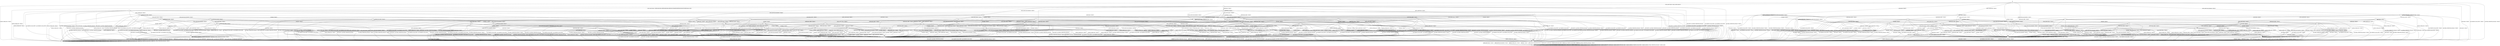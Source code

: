 digraph g {

	s0 [shape="circle" label="s0"];
	s1 [shape="circle" label="s1"];
	s2 [shape="circle" label="s2"];
	s3 [shape="circle" label="s3"];
	s4 [shape="circle" label="s4"];
	s5 [shape="circle" label="s5"];
	s6 [shape="circle" label="s6"];
	s7 [shape="circle" label="s7"];
	s8 [shape="circle" label="s8"];
	s9 [shape="circle" label="s9"];
	s10 [shape="circle" label="s10"];
	s11 [shape="circle" label="s11"];
	s12 [shape="circle" label="s12"];
	s13 [shape="circle" label="s13"];
	s14 [shape="circle" label="s14"];
	s15 [shape="circle" label="s15"];
	s16 [shape="circle" label="s16"];
	s17 [shape="circle" label="s17"];
	s18 [shape="circle" label="s18"];
	s19 [shape="circle" label="s19"];
	s20 [shape="circle" label="s20"];
	s21 [shape="circle" label="s21"];
	s22 [shape="circle" label="s22"];
	s23 [shape="circle" label="s23"];
	s24 [shape="circle" label="s24"];
	s25 [shape="circle" label="s25"];
	s26 [shape="circle" label="s26"];
	s27 [shape="circle" label="s27"];
	s28 [shape="circle" label="s28"];
	s29 [shape="circle" label="s29"];
	s30 [shape="circle" label="s30"];
	s31 [shape="circle" label="s31"];
	s32 [shape="circle" label="s32"];
	s33 [shape="circle" label="s33"];
	s34 [shape="circle" label="s34"];
	s35 [shape="circle" label="s35"];
	s36 [shape="circle" label="s36"];
	s37 [shape="circle" label="s37"];
	s38 [shape="circle" label="s38"];
	s39 [shape="circle" label="s39"];
	s40 [shape="circle" label="s40"];
	s41 [shape="circle" label="s41"];
	s42 [shape="circle" label="s42"];
	s43 [shape="circle" label="s43"];
	s44 [shape="circle" label="s44"];
	s45 [shape="circle" label="s45"];
	s46 [shape="circle" label="s46"];
	s47 [shape="circle" label="s47"];
	s48 [shape="circle" label="s48"];
	s49 [shape="circle" label="s49"];
	s50 [shape="circle" label="s50"];
	s51 [shape="circle" label="s51"];
	s52 [shape="circle" label="s52"];
	s53 [shape="circle" label="s53"];
	s54 [shape="circle" label="s54"];
	s55 [shape="circle" label="s55"];
	s56 [shape="circle" label="s56"];
	s57 [shape="circle" label="s57"];
	s58 [shape="circle" label="s58"];
	s59 [shape="circle" label="s59"];
	s60 [shape="circle" label="s60"];
	s61 [shape="circle" label="s61"];
	s62 [shape="circle" label="s62"];
	s63 [shape="circle" label="s63"];
	s64 [shape="circle" label="s64"];
	s65 [shape="circle" label="s65"];
	s0 -> s2 [label="ECDH_CLIENT_HELLO / HELLO_VERIFY_REQUEST"];
	s0 -> s13 [label="ECDH_CLIENT_KEY_EXCHANGE / TIMEOUT"];
	s0 -> s7 [label="CHANGE_CIPHER_SPEC / TIMEOUT"];
	s0 -> s5 [label="FINISHED / TIMEOUT"];
	s0 -> s1 [label="APPLICATION / TIMEOUT"];
	s0 -> s32 [label="CERTIFICATE / TIMEOUT"];
	s0 -> s17 [label="EMPTY_CERTIFICATE / TIMEOUT"];
	s0 -> s5 [label="CERTIFICATE_VERIFY / TIMEOUT"];
	s0 -> s1 [label="Alert(WARNING,CLOSE_NOTIFY) / TIMEOUT"];
	s0 -> s1 [label="Alert(FATAL,UNEXPECTED_MESSAGE) / TIMEOUT"];
	s1 -> s3 [label="ECDH_CLIENT_HELLO / TIMEOUT"];
	s1 -> s3 [label="ECDH_CLIENT_KEY_EXCHANGE / TIMEOUT"];
	s1 -> s3 [label="CHANGE_CIPHER_SPEC / TIMEOUT"];
	s1 -> s3 [label="FINISHED / TIMEOUT"];
	s1 -> s3 [label="APPLICATION / TIMEOUT"];
	s1 -> s3 [label="CERTIFICATE / TIMEOUT"];
	s1 -> s3 [label="EMPTY_CERTIFICATE / TIMEOUT"];
	s1 -> s3 [label="CERTIFICATE_VERIFY / TIMEOUT"];
	s1 -> s3 [label="Alert(WARNING,CLOSE_NOTIFY) / TIMEOUT"];
	s1 -> s3 [label="Alert(FATAL,UNEXPECTED_MESSAGE) / TIMEOUT"];
	s2 -> s4 [label="ECDH_CLIENT_HELLO / SERVER_HELLO|RSA_CERTIFICATE|ECDHE_SERVER_KEY_EXCHANGE|CERTIFICATE_REQUEST|SERVER_HELLO_DONE"];
	s2 -> s8 [label="ECDH_CLIENT_KEY_EXCHANGE / TIMEOUT"];
	s2 -> s7 [label="CHANGE_CIPHER_SPEC / TIMEOUT"];
	s2 -> s6 [label="FINISHED / TIMEOUT"];
	s2 -> s1 [label="APPLICATION / Alert(FATAL,UNEXPECTED_MESSAGE)"];
	s2 -> s28 [label="CERTIFICATE / TIMEOUT"];
	s2 -> s15 [label="EMPTY_CERTIFICATE / TIMEOUT"];
	s2 -> s6 [label="CERTIFICATE_VERIFY / TIMEOUT"];
	s2 -> s1 [label="Alert(WARNING,CLOSE_NOTIFY) / Alert(WARNING,CLOSE_NOTIFY)"];
	s2 -> s1 [label="Alert(FATAL,UNEXPECTED_MESSAGE) / TIMEOUT"];
	s3 -> s3 [label="ECDH_CLIENT_HELLO / SOCKET_CLOSED"];
	s3 -> s3 [label="ECDH_CLIENT_KEY_EXCHANGE / SOCKET_CLOSED"];
	s3 -> s3 [label="CHANGE_CIPHER_SPEC / SOCKET_CLOSED"];
	s3 -> s3 [label="FINISHED / SOCKET_CLOSED"];
	s3 -> s3 [label="APPLICATION / SOCKET_CLOSED"];
	s3 -> s3 [label="CERTIFICATE / SOCKET_CLOSED"];
	s3 -> s3 [label="EMPTY_CERTIFICATE / SOCKET_CLOSED"];
	s3 -> s3 [label="CERTIFICATE_VERIFY / SOCKET_CLOSED"];
	s3 -> s3 [label="Alert(WARNING,CLOSE_NOTIFY) / SOCKET_CLOSED"];
	s3 -> s3 [label="Alert(FATAL,UNEXPECTED_MESSAGE) / SOCKET_CLOSED"];
	s4 -> s1 [label="ECDH_CLIENT_HELLO / Alert(FATAL,UNEXPECTED_MESSAGE)"];
	s4 -> s8 [label="ECDH_CLIENT_KEY_EXCHANGE / TIMEOUT"];
	s4 -> s7 [label="CHANGE_CIPHER_SPEC / TIMEOUT"];
	s4 -> s6 [label="FINISHED / TIMEOUT"];
	s4 -> s1 [label="APPLICATION / Alert(FATAL,UNEXPECTED_MESSAGE)"];
	s4 -> s50 [label="CERTIFICATE / TIMEOUT"];
	s4 -> s9 [label="EMPTY_CERTIFICATE / TIMEOUT"];
	s4 -> s6 [label="CERTIFICATE_VERIFY / TIMEOUT"];
	s4 -> s1 [label="Alert(WARNING,CLOSE_NOTIFY) / Alert(WARNING,CLOSE_NOTIFY)"];
	s4 -> s1 [label="Alert(FATAL,UNEXPECTED_MESSAGE) / TIMEOUT"];
	s5 -> s5 [label="ECDH_CLIENT_HELLO / TIMEOUT"];
	s5 -> s5 [label="ECDH_CLIENT_KEY_EXCHANGE / TIMEOUT"];
	s5 -> s7 [label="CHANGE_CIPHER_SPEC / TIMEOUT"];
	s5 -> s5 [label="FINISHED / TIMEOUT"];
	s5 -> s1 [label="APPLICATION / TIMEOUT"];
	s5 -> s5 [label="CERTIFICATE / TIMEOUT"];
	s5 -> s5 [label="EMPTY_CERTIFICATE / TIMEOUT"];
	s5 -> s5 [label="CERTIFICATE_VERIFY / TIMEOUT"];
	s5 -> s1 [label="Alert(WARNING,CLOSE_NOTIFY) / TIMEOUT"];
	s5 -> s1 [label="Alert(FATAL,UNEXPECTED_MESSAGE) / TIMEOUT"];
	s6 -> s6 [label="ECDH_CLIENT_HELLO / TIMEOUT"];
	s6 -> s6 [label="ECDH_CLIENT_KEY_EXCHANGE / TIMEOUT"];
	s6 -> s7 [label="CHANGE_CIPHER_SPEC / TIMEOUT"];
	s6 -> s6 [label="FINISHED / TIMEOUT"];
	s6 -> s1 [label="APPLICATION / Alert(FATAL,UNEXPECTED_MESSAGE)"];
	s6 -> s6 [label="CERTIFICATE / TIMEOUT"];
	s6 -> s6 [label="EMPTY_CERTIFICATE / TIMEOUT"];
	s6 -> s6 [label="CERTIFICATE_VERIFY / TIMEOUT"];
	s6 -> s1 [label="Alert(WARNING,CLOSE_NOTIFY) / Alert(WARNING,CLOSE_NOTIFY)"];
	s6 -> s1 [label="Alert(FATAL,UNEXPECTED_MESSAGE) / TIMEOUT"];
	s7 -> s7 [label="ECDH_CLIENT_HELLO / TIMEOUT"];
	s7 -> s7 [label="ECDH_CLIENT_KEY_EXCHANGE / TIMEOUT"];
	s7 -> s7 [label="CHANGE_CIPHER_SPEC / TIMEOUT"];
	s7 -> s7 [label="FINISHED / TIMEOUT"];
	s7 -> s7 [label="APPLICATION / TIMEOUT"];
	s7 -> s7 [label="CERTIFICATE / TIMEOUT"];
	s7 -> s7 [label="EMPTY_CERTIFICATE / TIMEOUT"];
	s7 -> s7 [label="CERTIFICATE_VERIFY / TIMEOUT"];
	s7 -> s7 [label="Alert(WARNING,CLOSE_NOTIFY) / TIMEOUT"];
	s7 -> s7 [label="Alert(FATAL,UNEXPECTED_MESSAGE) / TIMEOUT"];
	s8 -> s22 [label="ECDH_CLIENT_HELLO / TIMEOUT"];
	s8 -> s6 [label="ECDH_CLIENT_KEY_EXCHANGE / TIMEOUT"];
	s8 -> s11 [label="CHANGE_CIPHER_SPEC / TIMEOUT"];
	s8 -> s12 [label="FINISHED / TIMEOUT"];
	s8 -> s1 [label="APPLICATION / Alert(FATAL,UNEXPECTED_MESSAGE)"];
	s8 -> s18 [label="CERTIFICATE / TIMEOUT"];
	s8 -> s18 [label="EMPTY_CERTIFICATE / TIMEOUT"];
	s8 -> s65 [label="CERTIFICATE_VERIFY / TIMEOUT"];
	s8 -> s1 [label="Alert(WARNING,CLOSE_NOTIFY) / Alert(WARNING,CLOSE_NOTIFY)"];
	s8 -> s1 [label="Alert(FATAL,UNEXPECTED_MESSAGE) / TIMEOUT"];
	s9 -> s37 [label="ECDH_CLIENT_HELLO / TIMEOUT"];
	s9 -> s59 [label="ECDH_CLIENT_KEY_EXCHANGE / TIMEOUT"];
	s9 -> s10 [label="CHANGE_CIPHER_SPEC / TIMEOUT"];
	s9 -> s58 [label="FINISHED / TIMEOUT"];
	s9 -> s1 [label="APPLICATION / Alert(FATAL,UNEXPECTED_MESSAGE)"];
	s9 -> s6 [label="CERTIFICATE / TIMEOUT"];
	s9 -> s6 [label="EMPTY_CERTIFICATE / TIMEOUT"];
	s9 -> s9 [label="CERTIFICATE_VERIFY / TIMEOUT"];
	s9 -> s1 [label="Alert(WARNING,CLOSE_NOTIFY) / Alert(WARNING,CLOSE_NOTIFY)"];
	s9 -> s1 [label="Alert(FATAL,UNEXPECTED_MESSAGE) / TIMEOUT"];
	s10 -> s1 [label="ECDH_CLIENT_HELLO / Alert(FATAL,BAD_CERTIFICATE)"];
	s10 -> s1 [label="ECDH_CLIENT_KEY_EXCHANGE / Alert(FATAL,BAD_CERTIFICATE)"];
	s10 -> s7 [label="CHANGE_CIPHER_SPEC / TIMEOUT"];
	s10 -> s1 [label="FINISHED / Alert(FATAL,BAD_CERTIFICATE)"];
	s10 -> s10 [label="APPLICATION / TIMEOUT"];
	s10 -> s1 [label="CERTIFICATE / Alert(FATAL,BAD_CERTIFICATE)"];
	s10 -> s1 [label="EMPTY_CERTIFICATE / Alert(FATAL,BAD_CERTIFICATE)"];
	s10 -> s1 [label="CERTIFICATE_VERIFY / Alert(FATAL,BAD_CERTIFICATE)"];
	s10 -> s10 [label="Alert(WARNING,CLOSE_NOTIFY) / TIMEOUT"];
	s10 -> s10 [label="Alert(FATAL,UNEXPECTED_MESSAGE) / TIMEOUT"];
	s11 -> s1 [label="ECDH_CLIENT_HELLO / Alert(FATAL,UNEXPECTED_MESSAGE)"];
	s11 -> s1 [label="ECDH_CLIENT_KEY_EXCHANGE / Alert(FATAL,UNEXPECTED_MESSAGE)"];
	s11 -> s7 [label="CHANGE_CIPHER_SPEC / TIMEOUT"];
	s11 -> s1 [label="FINISHED / Alert(FATAL,UNEXPECTED_MESSAGE)"];
	s11 -> s11 [label="APPLICATION / TIMEOUT"];
	s11 -> s1 [label="CERTIFICATE / Alert(FATAL,UNEXPECTED_MESSAGE)"];
	s11 -> s1 [label="EMPTY_CERTIFICATE / Alert(FATAL,UNEXPECTED_MESSAGE)"];
	s11 -> s1 [label="CERTIFICATE_VERIFY / Alert(FATAL,UNEXPECTED_MESSAGE)"];
	s11 -> s11 [label="Alert(WARNING,CLOSE_NOTIFY) / TIMEOUT"];
	s11 -> s11 [label="Alert(FATAL,UNEXPECTED_MESSAGE) / TIMEOUT"];
	s12 -> s26 [label="ECDH_CLIENT_HELLO / TIMEOUT"];
	s12 -> s6 [label="ECDH_CLIENT_KEY_EXCHANGE / TIMEOUT"];
	s12 -> s11 [label="CHANGE_CIPHER_SPEC / TIMEOUT"];
	s12 -> s6 [label="FINISHED / TIMEOUT"];
	s12 -> s1 [label="APPLICATION / Alert(FATAL,UNEXPECTED_MESSAGE)"];
	s12 -> s20 [label="CERTIFICATE / TIMEOUT"];
	s12 -> s20 [label="EMPTY_CERTIFICATE / TIMEOUT"];
	s12 -> s51 [label="CERTIFICATE_VERIFY / TIMEOUT"];
	s12 -> s1 [label="Alert(WARNING,CLOSE_NOTIFY) / Alert(WARNING,CLOSE_NOTIFY)"];
	s12 -> s1 [label="Alert(FATAL,UNEXPECTED_MESSAGE) / TIMEOUT"];
	s13 -> s13 [label="ECDH_CLIENT_HELLO / TIMEOUT"];
	s13 -> s5 [label="ECDH_CLIENT_KEY_EXCHANGE / TIMEOUT"];
	s13 -> s14 [label="CHANGE_CIPHER_SPEC / TIMEOUT"];
	s13 -> s13 [label="FINISHED / TIMEOUT"];
	s13 -> s1 [label="APPLICATION / TIMEOUT"];
	s13 -> s19 [label="CERTIFICATE / TIMEOUT"];
	s13 -> s19 [label="EMPTY_CERTIFICATE / TIMEOUT"];
	s13 -> s21 [label="CERTIFICATE_VERIFY / TIMEOUT"];
	s13 -> s1 [label="Alert(WARNING,CLOSE_NOTIFY) / TIMEOUT"];
	s13 -> s1 [label="Alert(FATAL,UNEXPECTED_MESSAGE) / TIMEOUT"];
	s14 -> s1 [label="ECDH_CLIENT_HELLO / TIMEOUT"];
	s14 -> s1 [label="ECDH_CLIENT_KEY_EXCHANGE / TIMEOUT"];
	s14 -> s7 [label="CHANGE_CIPHER_SPEC / TIMEOUT"];
	s14 -> s1 [label="FINISHED / TIMEOUT"];
	s14 -> s14 [label="APPLICATION / TIMEOUT"];
	s14 -> s1 [label="CERTIFICATE / TIMEOUT"];
	s14 -> s1 [label="EMPTY_CERTIFICATE / TIMEOUT"];
	s14 -> s1 [label="CERTIFICATE_VERIFY / TIMEOUT"];
	s14 -> s14 [label="Alert(WARNING,CLOSE_NOTIFY) / TIMEOUT"];
	s14 -> s14 [label="Alert(FATAL,UNEXPECTED_MESSAGE) / TIMEOUT"];
	s15 -> s31 [label="ECDH_CLIENT_HELLO / TIMEOUT"];
	s15 -> s18 [label="ECDH_CLIENT_KEY_EXCHANGE / TIMEOUT"];
	s15 -> s11 [label="CHANGE_CIPHER_SPEC / TIMEOUT"];
	s15 -> s16 [label="FINISHED / TIMEOUT"];
	s15 -> s1 [label="APPLICATION / Alert(FATAL,UNEXPECTED_MESSAGE)"];
	s15 -> s6 [label="CERTIFICATE / TIMEOUT"];
	s15 -> s6 [label="EMPTY_CERTIFICATE / TIMEOUT"];
	s15 -> s30 [label="CERTIFICATE_VERIFY / TIMEOUT"];
	s15 -> s1 [label="Alert(WARNING,CLOSE_NOTIFY) / Alert(WARNING,CLOSE_NOTIFY)"];
	s15 -> s1 [label="Alert(FATAL,UNEXPECTED_MESSAGE) / TIMEOUT"];
	s16 -> s56 [label="ECDH_CLIENT_HELLO / TIMEOUT"];
	s16 -> s20 [label="ECDH_CLIENT_KEY_EXCHANGE / TIMEOUT"];
	s16 -> s11 [label="CHANGE_CIPHER_SPEC / TIMEOUT"];
	s16 -> s6 [label="FINISHED / TIMEOUT"];
	s16 -> s1 [label="APPLICATION / Alert(FATAL,UNEXPECTED_MESSAGE)"];
	s16 -> s6 [label="CERTIFICATE / TIMEOUT"];
	s16 -> s6 [label="EMPTY_CERTIFICATE / TIMEOUT"];
	s16 -> s24 [label="CERTIFICATE_VERIFY / TIMEOUT"];
	s16 -> s1 [label="Alert(WARNING,CLOSE_NOTIFY) / Alert(WARNING,CLOSE_NOTIFY)"];
	s16 -> s1 [label="Alert(FATAL,UNEXPECTED_MESSAGE) / TIMEOUT"];
	s17 -> s38 [label="ECDH_CLIENT_HELLO / TIMEOUT"];
	s17 -> s19 [label="ECDH_CLIENT_KEY_EXCHANGE / TIMEOUT"];
	s17 -> s14 [label="CHANGE_CIPHER_SPEC / TIMEOUT"];
	s17 -> s17 [label="FINISHED / TIMEOUT"];
	s17 -> s1 [label="APPLICATION / TIMEOUT"];
	s17 -> s5 [label="CERTIFICATE / TIMEOUT"];
	s17 -> s5 [label="EMPTY_CERTIFICATE / TIMEOUT"];
	s17 -> s34 [label="CERTIFICATE_VERIFY / TIMEOUT"];
	s17 -> s1 [label="Alert(WARNING,CLOSE_NOTIFY) / TIMEOUT"];
	s17 -> s1 [label="Alert(FATAL,UNEXPECTED_MESSAGE) / TIMEOUT"];
	s18 -> s23 [label="ECDH_CLIENT_HELLO / TIMEOUT"];
	s18 -> s6 [label="ECDH_CLIENT_KEY_EXCHANGE / TIMEOUT"];
	s18 -> s11 [label="CHANGE_CIPHER_SPEC / TIMEOUT"];
	s18 -> s20 [label="FINISHED / TIMEOUT"];
	s18 -> s1 [label="APPLICATION / Alert(FATAL,UNEXPECTED_MESSAGE)"];
	s18 -> s6 [label="CERTIFICATE / TIMEOUT"];
	s18 -> s6 [label="EMPTY_CERTIFICATE / TIMEOUT"];
	s18 -> s27 [label="CERTIFICATE_VERIFY / TIMEOUT"];
	s18 -> s1 [label="Alert(WARNING,CLOSE_NOTIFY) / Alert(WARNING,CLOSE_NOTIFY)"];
	s18 -> s1 [label="Alert(FATAL,UNEXPECTED_MESSAGE) / TIMEOUT"];
	s19 -> s43 [label="ECDH_CLIENT_HELLO / TIMEOUT"];
	s19 -> s5 [label="ECDH_CLIENT_KEY_EXCHANGE / TIMEOUT"];
	s19 -> s14 [label="CHANGE_CIPHER_SPEC / TIMEOUT"];
	s19 -> s29 [label="FINISHED / TIMEOUT"];
	s19 -> s1 [label="APPLICATION / TIMEOUT"];
	s19 -> s5 [label="CERTIFICATE / TIMEOUT"];
	s19 -> s5 [label="EMPTY_CERTIFICATE / TIMEOUT"];
	s19 -> s33 [label="CERTIFICATE_VERIFY / TIMEOUT"];
	s19 -> s1 [label="Alert(WARNING,CLOSE_NOTIFY) / TIMEOUT"];
	s19 -> s1 [label="Alert(FATAL,UNEXPECTED_MESSAGE) / TIMEOUT"];
	s20 -> s25 [label="ECDH_CLIENT_HELLO / TIMEOUT"];
	s20 -> s6 [label="ECDH_CLIENT_KEY_EXCHANGE / TIMEOUT"];
	s20 -> s11 [label="CHANGE_CIPHER_SPEC / TIMEOUT"];
	s20 -> s6 [label="FINISHED / TIMEOUT"];
	s20 -> s1 [label="APPLICATION / Alert(FATAL,UNEXPECTED_MESSAGE)"];
	s20 -> s6 [label="CERTIFICATE / TIMEOUT"];
	s20 -> s6 [label="EMPTY_CERTIFICATE / TIMEOUT"];
	s20 -> s45 [label="CERTIFICATE_VERIFY / TIMEOUT"];
	s20 -> s1 [label="Alert(WARNING,CLOSE_NOTIFY) / Alert(WARNING,CLOSE_NOTIFY)"];
	s20 -> s1 [label="Alert(FATAL,UNEXPECTED_MESSAGE) / TIMEOUT"];
	s21 -> s64 [label="ECDH_CLIENT_HELLO / TIMEOUT"];
	s21 -> s5 [label="ECDH_CLIENT_KEY_EXCHANGE / TIMEOUT"];
	s21 -> s14 [label="CHANGE_CIPHER_SPEC / TIMEOUT"];
	s21 -> s21 [label="FINISHED / TIMEOUT"];
	s21 -> s1 [label="APPLICATION / TIMEOUT"];
	s21 -> s33 [label="CERTIFICATE / TIMEOUT"];
	s21 -> s33 [label="EMPTY_CERTIFICATE / TIMEOUT"];
	s21 -> s5 [label="CERTIFICATE_VERIFY / TIMEOUT"];
	s21 -> s1 [label="Alert(WARNING,CLOSE_NOTIFY) / TIMEOUT"];
	s21 -> s1 [label="Alert(FATAL,UNEXPECTED_MESSAGE) / TIMEOUT"];
	s22 -> s6 [label="ECDH_CLIENT_HELLO / TIMEOUT"];
	s22 -> s6 [label="ECDH_CLIENT_KEY_EXCHANGE / TIMEOUT"];
	s22 -> s11 [label="CHANGE_CIPHER_SPEC / TIMEOUT"];
	s22 -> s26 [label="FINISHED / TIMEOUT"];
	s22 -> s1 [label="APPLICATION / Alert(FATAL,UNEXPECTED_MESSAGE)"];
	s22 -> s23 [label="CERTIFICATE / TIMEOUT"];
	s22 -> s23 [label="EMPTY_CERTIFICATE / TIMEOUT"];
	s22 -> s47 [label="CERTIFICATE_VERIFY / TIMEOUT"];
	s22 -> s1 [label="Alert(WARNING,CLOSE_NOTIFY) / Alert(WARNING,CLOSE_NOTIFY)"];
	s22 -> s1 [label="Alert(FATAL,UNEXPECTED_MESSAGE) / TIMEOUT"];
	s23 -> s6 [label="ECDH_CLIENT_HELLO / TIMEOUT"];
	s23 -> s6 [label="ECDH_CLIENT_KEY_EXCHANGE / TIMEOUT"];
	s23 -> s11 [label="CHANGE_CIPHER_SPEC / TIMEOUT"];
	s23 -> s25 [label="FINISHED / TIMEOUT"];
	s23 -> s1 [label="APPLICATION / Alert(FATAL,UNEXPECTED_MESSAGE)"];
	s23 -> s6 [label="CERTIFICATE / TIMEOUT"];
	s23 -> s6 [label="EMPTY_CERTIFICATE / TIMEOUT"];
	s23 -> s48 [label="CERTIFICATE_VERIFY / TIMEOUT"];
	s23 -> s1 [label="Alert(WARNING,CLOSE_NOTIFY) / Alert(WARNING,CLOSE_NOTIFY)"];
	s23 -> s1 [label="Alert(FATAL,UNEXPECTED_MESSAGE) / TIMEOUT"];
	s24 -> s54 [label="ECDH_CLIENT_HELLO / TIMEOUT"];
	s24 -> s45 [label="ECDH_CLIENT_KEY_EXCHANGE / TIMEOUT"];
	s24 -> s11 [label="CHANGE_CIPHER_SPEC / TIMEOUT"];
	s24 -> s6 [label="FINISHED / TIMEOUT"];
	s24 -> s1 [label="APPLICATION / Alert(FATAL,UNEXPECTED_MESSAGE)"];
	s24 -> s6 [label="CERTIFICATE / TIMEOUT"];
	s24 -> s6 [label="EMPTY_CERTIFICATE / TIMEOUT"];
	s24 -> s6 [label="CERTIFICATE_VERIFY / TIMEOUT"];
	s24 -> s1 [label="Alert(WARNING,CLOSE_NOTIFY) / Alert(WARNING,CLOSE_NOTIFY)"];
	s24 -> s1 [label="Alert(FATAL,UNEXPECTED_MESSAGE) / TIMEOUT"];
	s25 -> s6 [label="ECDH_CLIENT_HELLO / TIMEOUT"];
	s25 -> s6 [label="ECDH_CLIENT_KEY_EXCHANGE / TIMEOUT"];
	s25 -> s11 [label="CHANGE_CIPHER_SPEC / TIMEOUT"];
	s25 -> s6 [label="FINISHED / TIMEOUT"];
	s25 -> s1 [label="APPLICATION / Alert(FATAL,UNEXPECTED_MESSAGE)"];
	s25 -> s6 [label="CERTIFICATE / TIMEOUT"];
	s25 -> s6 [label="EMPTY_CERTIFICATE / TIMEOUT"];
	s25 -> s46 [label="CERTIFICATE_VERIFY / TIMEOUT"];
	s25 -> s1 [label="Alert(WARNING,CLOSE_NOTIFY) / Alert(WARNING,CLOSE_NOTIFY)"];
	s25 -> s1 [label="Alert(FATAL,UNEXPECTED_MESSAGE) / TIMEOUT"];
	s26 -> s6 [label="ECDH_CLIENT_HELLO / TIMEOUT"];
	s26 -> s6 [label="ECDH_CLIENT_KEY_EXCHANGE / TIMEOUT"];
	s26 -> s11 [label="CHANGE_CIPHER_SPEC / TIMEOUT"];
	s26 -> s6 [label="FINISHED / TIMEOUT"];
	s26 -> s1 [label="APPLICATION / Alert(FATAL,UNEXPECTED_MESSAGE)"];
	s26 -> s25 [label="CERTIFICATE / TIMEOUT"];
	s26 -> s25 [label="EMPTY_CERTIFICATE / TIMEOUT"];
	s26 -> s49 [label="CERTIFICATE_VERIFY / TIMEOUT"];
	s26 -> s1 [label="Alert(WARNING,CLOSE_NOTIFY) / Alert(WARNING,CLOSE_NOTIFY)"];
	s26 -> s1 [label="Alert(FATAL,UNEXPECTED_MESSAGE) / TIMEOUT"];
	s27 -> s48 [label="ECDH_CLIENT_HELLO / TIMEOUT"];
	s27 -> s6 [label="ECDH_CLIENT_KEY_EXCHANGE / TIMEOUT"];
	s27 -> s11 [label="CHANGE_CIPHER_SPEC / TIMEOUT"];
	s27 -> s45 [label="FINISHED / TIMEOUT"];
	s27 -> s1 [label="APPLICATION / Alert(FATAL,UNEXPECTED_MESSAGE)"];
	s27 -> s6 [label="CERTIFICATE / TIMEOUT"];
	s27 -> s6 [label="EMPTY_CERTIFICATE / TIMEOUT"];
	s27 -> s6 [label="CERTIFICATE_VERIFY / TIMEOUT"];
	s27 -> s1 [label="Alert(WARNING,CLOSE_NOTIFY) / Alert(WARNING,CLOSE_NOTIFY)"];
	s27 -> s1 [label="Alert(FATAL,UNEXPECTED_MESSAGE) / TIMEOUT"];
	s28 -> s57 [label="ECDH_CLIENT_HELLO / TIMEOUT"];
	s28 -> s50 [label="ECDH_CLIENT_KEY_EXCHANGE / TIMEOUT"];
	s28 -> s7 [label="CHANGE_CIPHER_SPEC / TIMEOUT"];
	s28 -> s28 [label="FINISHED / TIMEOUT"];
	s28 -> s1 [label="APPLICATION / Alert(FATAL,UNEXPECTED_MESSAGE)"];
	s28 -> s6 [label="CERTIFICATE / TIMEOUT"];
	s28 -> s6 [label="EMPTY_CERTIFICATE / TIMEOUT"];
	s28 -> s30 [label="CERTIFICATE_VERIFY / TIMEOUT"];
	s28 -> s1 [label="Alert(WARNING,CLOSE_NOTIFY) / Alert(WARNING,CLOSE_NOTIFY)"];
	s28 -> s1 [label="Alert(FATAL,UNEXPECTED_MESSAGE) / TIMEOUT"];
	s29 -> s44 [label="ECDH_CLIENT_HELLO / TIMEOUT"];
	s29 -> s5 [label="ECDH_CLIENT_KEY_EXCHANGE / TIMEOUT"];
	s29 -> s14 [label="CHANGE_CIPHER_SPEC / TIMEOUT"];
	s29 -> s5 [label="FINISHED / TIMEOUT"];
	s29 -> s1 [label="APPLICATION / TIMEOUT"];
	s29 -> s5 [label="CERTIFICATE / TIMEOUT"];
	s29 -> s5 [label="EMPTY_CERTIFICATE / TIMEOUT"];
	s29 -> s36 [label="CERTIFICATE_VERIFY / TIMEOUT"];
	s29 -> s1 [label="Alert(WARNING,CLOSE_NOTIFY) / TIMEOUT"];
	s29 -> s1 [label="Alert(FATAL,UNEXPECTED_MESSAGE) / TIMEOUT"];
	s30 -> s35 [label="ECDH_CLIENT_HELLO / TIMEOUT"];
	s30 -> s27 [label="ECDH_CLIENT_KEY_EXCHANGE / TIMEOUT"];
	s30 -> s11 [label="CHANGE_CIPHER_SPEC / TIMEOUT"];
	s30 -> s24 [label="FINISHED / TIMEOUT"];
	s30 -> s1 [label="APPLICATION / Alert(FATAL,UNEXPECTED_MESSAGE)"];
	s30 -> s6 [label="CERTIFICATE / TIMEOUT"];
	s30 -> s6 [label="EMPTY_CERTIFICATE / TIMEOUT"];
	s30 -> s6 [label="CERTIFICATE_VERIFY / TIMEOUT"];
	s30 -> s1 [label="Alert(WARNING,CLOSE_NOTIFY) / Alert(WARNING,CLOSE_NOTIFY)"];
	s30 -> s1 [label="Alert(FATAL,UNEXPECTED_MESSAGE) / TIMEOUT"];
	s31 -> s6 [label="ECDH_CLIENT_HELLO / TIMEOUT"];
	s31 -> s23 [label="ECDH_CLIENT_KEY_EXCHANGE / TIMEOUT"];
	s31 -> s11 [label="CHANGE_CIPHER_SPEC / TIMEOUT"];
	s31 -> s56 [label="FINISHED / TIMEOUT"];
	s31 -> s1 [label="APPLICATION / Alert(FATAL,UNEXPECTED_MESSAGE)"];
	s31 -> s6 [label="CERTIFICATE / TIMEOUT"];
	s31 -> s6 [label="EMPTY_CERTIFICATE / TIMEOUT"];
	s31 -> s35 [label="CERTIFICATE_VERIFY / TIMEOUT"];
	s31 -> s1 [label="Alert(WARNING,CLOSE_NOTIFY) / Alert(WARNING,CLOSE_NOTIFY)"];
	s31 -> s1 [label="Alert(FATAL,UNEXPECTED_MESSAGE) / TIMEOUT"];
	s32 -> s32 [label="ECDH_CLIENT_HELLO / TIMEOUT"];
	s32 -> s32 [label="ECDH_CLIENT_KEY_EXCHANGE / TIMEOUT"];
	s32 -> s7 [label="CHANGE_CIPHER_SPEC / TIMEOUT"];
	s32 -> s62 [label="FINISHED / TIMEOUT"];
	s32 -> s1 [label="APPLICATION / TIMEOUT"];
	s32 -> s5 [label="CERTIFICATE / TIMEOUT"];
	s32 -> s5 [label="EMPTY_CERTIFICATE / TIMEOUT"];
	s32 -> s34 [label="CERTIFICATE_VERIFY / TIMEOUT"];
	s32 -> s1 [label="Alert(WARNING,CLOSE_NOTIFY) / TIMEOUT"];
	s32 -> s1 [label="Alert(FATAL,UNEXPECTED_MESSAGE) / TIMEOUT"];
	s33 -> s40 [label="ECDH_CLIENT_HELLO / TIMEOUT"];
	s33 -> s5 [label="ECDH_CLIENT_KEY_EXCHANGE / TIMEOUT"];
	s33 -> s14 [label="CHANGE_CIPHER_SPEC / TIMEOUT"];
	s33 -> s36 [label="FINISHED / TIMEOUT"];
	s33 -> s1 [label="APPLICATION / TIMEOUT"];
	s33 -> s5 [label="CERTIFICATE / TIMEOUT"];
	s33 -> s5 [label="EMPTY_CERTIFICATE / TIMEOUT"];
	s33 -> s5 [label="CERTIFICATE_VERIFY / TIMEOUT"];
	s33 -> s1 [label="Alert(WARNING,CLOSE_NOTIFY) / TIMEOUT"];
	s33 -> s1 [label="Alert(FATAL,UNEXPECTED_MESSAGE) / TIMEOUT"];
	s34 -> s41 [label="ECDH_CLIENT_HELLO / TIMEOUT"];
	s34 -> s33 [label="ECDH_CLIENT_KEY_EXCHANGE / TIMEOUT"];
	s34 -> s14 [label="CHANGE_CIPHER_SPEC / TIMEOUT"];
	s34 -> s52 [label="FINISHED / TIMEOUT"];
	s34 -> s1 [label="APPLICATION / TIMEOUT"];
	s34 -> s5 [label="CERTIFICATE / TIMEOUT"];
	s34 -> s5 [label="EMPTY_CERTIFICATE / TIMEOUT"];
	s34 -> s5 [label="CERTIFICATE_VERIFY / TIMEOUT"];
	s34 -> s1 [label="Alert(WARNING,CLOSE_NOTIFY) / TIMEOUT"];
	s34 -> s1 [label="Alert(FATAL,UNEXPECTED_MESSAGE) / TIMEOUT"];
	s35 -> s6 [label="ECDH_CLIENT_HELLO / TIMEOUT"];
	s35 -> s48 [label="ECDH_CLIENT_KEY_EXCHANGE / TIMEOUT"];
	s35 -> s11 [label="CHANGE_CIPHER_SPEC / TIMEOUT"];
	s35 -> s54 [label="FINISHED / TIMEOUT"];
	s35 -> s1 [label="APPLICATION / Alert(FATAL,UNEXPECTED_MESSAGE)"];
	s35 -> s6 [label="CERTIFICATE / TIMEOUT"];
	s35 -> s6 [label="EMPTY_CERTIFICATE / TIMEOUT"];
	s35 -> s6 [label="CERTIFICATE_VERIFY / TIMEOUT"];
	s35 -> s1 [label="Alert(WARNING,CLOSE_NOTIFY) / Alert(WARNING,CLOSE_NOTIFY)"];
	s35 -> s1 [label="Alert(FATAL,UNEXPECTED_MESSAGE) / TIMEOUT"];
	s36 -> s55 [label="ECDH_CLIENT_HELLO / TIMEOUT"];
	s36 -> s5 [label="ECDH_CLIENT_KEY_EXCHANGE / TIMEOUT"];
	s36 -> s14 [label="CHANGE_CIPHER_SPEC / TIMEOUT"];
	s36 -> s5 [label="FINISHED / TIMEOUT"];
	s36 -> s1 [label="APPLICATION / TIMEOUT"];
	s36 -> s5 [label="CERTIFICATE / TIMEOUT"];
	s36 -> s5 [label="EMPTY_CERTIFICATE / TIMEOUT"];
	s36 -> s5 [label="CERTIFICATE_VERIFY / TIMEOUT"];
	s36 -> s1 [label="Alert(WARNING,CLOSE_NOTIFY) / TIMEOUT"];
	s36 -> s1 [label="Alert(FATAL,UNEXPECTED_MESSAGE) / TIMEOUT"];
	s37 -> s6 [label="ECDH_CLIENT_HELLO / TIMEOUT"];
	s37 -> s63 [label="ECDH_CLIENT_KEY_EXCHANGE / TIMEOUT"];
	s37 -> s10 [label="CHANGE_CIPHER_SPEC / TIMEOUT"];
	s37 -> s39 [label="FINISHED / TIMEOUT"];
	s37 -> s1 [label="APPLICATION / Alert(FATAL,UNEXPECTED_MESSAGE)"];
	s37 -> s6 [label="CERTIFICATE / TIMEOUT"];
	s37 -> s6 [label="EMPTY_CERTIFICATE / TIMEOUT"];
	s37 -> s37 [label="CERTIFICATE_VERIFY / TIMEOUT"];
	s37 -> s1 [label="Alert(WARNING,CLOSE_NOTIFY) / Alert(WARNING,CLOSE_NOTIFY)"];
	s37 -> s1 [label="Alert(FATAL,UNEXPECTED_MESSAGE) / TIMEOUT"];
	s38 -> s5 [label="ECDH_CLIENT_HELLO / TIMEOUT"];
	s38 -> s43 [label="ECDH_CLIENT_KEY_EXCHANGE / TIMEOUT"];
	s38 -> s14 [label="CHANGE_CIPHER_SPEC / TIMEOUT"];
	s38 -> s38 [label="FINISHED / TIMEOUT"];
	s38 -> s1 [label="APPLICATION / TIMEOUT"];
	s38 -> s5 [label="CERTIFICATE / TIMEOUT"];
	s38 -> s5 [label="EMPTY_CERTIFICATE / TIMEOUT"];
	s38 -> s41 [label="CERTIFICATE_VERIFY / TIMEOUT"];
	s38 -> s1 [label="Alert(WARNING,CLOSE_NOTIFY) / TIMEOUT"];
	s38 -> s1 [label="Alert(FATAL,UNEXPECTED_MESSAGE) / TIMEOUT"];
	s39 -> s6 [label="ECDH_CLIENT_HELLO / TIMEOUT"];
	s39 -> s61 [label="ECDH_CLIENT_KEY_EXCHANGE / TIMEOUT"];
	s39 -> s10 [label="CHANGE_CIPHER_SPEC / TIMEOUT"];
	s39 -> s6 [label="FINISHED / TIMEOUT"];
	s39 -> s1 [label="APPLICATION / Alert(FATAL,UNEXPECTED_MESSAGE)"];
	s39 -> s6 [label="CERTIFICATE / TIMEOUT"];
	s39 -> s6 [label="EMPTY_CERTIFICATE / TIMEOUT"];
	s39 -> s42 [label="CERTIFICATE_VERIFY / TIMEOUT"];
	s39 -> s1 [label="Alert(WARNING,CLOSE_NOTIFY) / Alert(WARNING,CLOSE_NOTIFY)"];
	s39 -> s1 [label="Alert(FATAL,UNEXPECTED_MESSAGE) / TIMEOUT"];
	s40 -> s5 [label="ECDH_CLIENT_HELLO / TIMEOUT"];
	s40 -> s5 [label="ECDH_CLIENT_KEY_EXCHANGE / TIMEOUT"];
	s40 -> s14 [label="CHANGE_CIPHER_SPEC / TIMEOUT"];
	s40 -> s55 [label="FINISHED / TIMEOUT"];
	s40 -> s1 [label="APPLICATION / TIMEOUT"];
	s40 -> s5 [label="CERTIFICATE / TIMEOUT"];
	s40 -> s5 [label="EMPTY_CERTIFICATE / TIMEOUT"];
	s40 -> s5 [label="CERTIFICATE_VERIFY / TIMEOUT"];
	s40 -> s1 [label="Alert(WARNING,CLOSE_NOTIFY) / TIMEOUT"];
	s40 -> s1 [label="Alert(FATAL,UNEXPECTED_MESSAGE) / TIMEOUT"];
	s41 -> s5 [label="ECDH_CLIENT_HELLO / TIMEOUT"];
	s41 -> s40 [label="ECDH_CLIENT_KEY_EXCHANGE / TIMEOUT"];
	s41 -> s14 [label="CHANGE_CIPHER_SPEC / TIMEOUT"];
	s41 -> s53 [label="FINISHED / TIMEOUT"];
	s41 -> s1 [label="APPLICATION / TIMEOUT"];
	s41 -> s5 [label="CERTIFICATE / TIMEOUT"];
	s41 -> s5 [label="EMPTY_CERTIFICATE / TIMEOUT"];
	s41 -> s5 [label="CERTIFICATE_VERIFY / TIMEOUT"];
	s41 -> s1 [label="Alert(WARNING,CLOSE_NOTIFY) / TIMEOUT"];
	s41 -> s1 [label="Alert(FATAL,UNEXPECTED_MESSAGE) / TIMEOUT"];
	s42 -> s6 [label="ECDH_CLIENT_HELLO / TIMEOUT"];
	s42 -> s42 [label="ECDH_CLIENT_KEY_EXCHANGE / TIMEOUT"];
	s42 -> s10 [label="CHANGE_CIPHER_SPEC / TIMEOUT"];
	s42 -> s6 [label="FINISHED / TIMEOUT"];
	s42 -> s1 [label="APPLICATION / Alert(FATAL,UNEXPECTED_MESSAGE)"];
	s42 -> s6 [label="CERTIFICATE / TIMEOUT"];
	s42 -> s6 [label="EMPTY_CERTIFICATE / TIMEOUT"];
	s42 -> s6 [label="CERTIFICATE_VERIFY / TIMEOUT"];
	s42 -> s1 [label="Alert(WARNING,CLOSE_NOTIFY) / Alert(WARNING,CLOSE_NOTIFY)"];
	s42 -> s1 [label="Alert(FATAL,UNEXPECTED_MESSAGE) / TIMEOUT"];
	s43 -> s5 [label="ECDH_CLIENT_HELLO / TIMEOUT"];
	s43 -> s5 [label="ECDH_CLIENT_KEY_EXCHANGE / TIMEOUT"];
	s43 -> s14 [label="CHANGE_CIPHER_SPEC / TIMEOUT"];
	s43 -> s44 [label="FINISHED / TIMEOUT"];
	s43 -> s1 [label="APPLICATION / TIMEOUT"];
	s43 -> s5 [label="CERTIFICATE / TIMEOUT"];
	s43 -> s5 [label="EMPTY_CERTIFICATE / TIMEOUT"];
	s43 -> s40 [label="CERTIFICATE_VERIFY / TIMEOUT"];
	s43 -> s1 [label="Alert(WARNING,CLOSE_NOTIFY) / TIMEOUT"];
	s43 -> s1 [label="Alert(FATAL,UNEXPECTED_MESSAGE) / TIMEOUT"];
	s44 -> s5 [label="ECDH_CLIENT_HELLO / TIMEOUT"];
	s44 -> s5 [label="ECDH_CLIENT_KEY_EXCHANGE / TIMEOUT"];
	s44 -> s14 [label="CHANGE_CIPHER_SPEC / TIMEOUT"];
	s44 -> s5 [label="FINISHED / TIMEOUT"];
	s44 -> s1 [label="APPLICATION / TIMEOUT"];
	s44 -> s5 [label="CERTIFICATE / TIMEOUT"];
	s44 -> s5 [label="EMPTY_CERTIFICATE / TIMEOUT"];
	s44 -> s55 [label="CERTIFICATE_VERIFY / TIMEOUT"];
	s44 -> s1 [label="Alert(WARNING,CLOSE_NOTIFY) / TIMEOUT"];
	s44 -> s1 [label="Alert(FATAL,UNEXPECTED_MESSAGE) / TIMEOUT"];
	s45 -> s46 [label="ECDH_CLIENT_HELLO / TIMEOUT"];
	s45 -> s6 [label="ECDH_CLIENT_KEY_EXCHANGE / TIMEOUT"];
	s45 -> s11 [label="CHANGE_CIPHER_SPEC / TIMEOUT"];
	s45 -> s6 [label="FINISHED / TIMEOUT"];
	s45 -> s1 [label="APPLICATION / Alert(FATAL,UNEXPECTED_MESSAGE)"];
	s45 -> s6 [label="CERTIFICATE / TIMEOUT"];
	s45 -> s6 [label="EMPTY_CERTIFICATE / TIMEOUT"];
	s45 -> s6 [label="CERTIFICATE_VERIFY / TIMEOUT"];
	s45 -> s1 [label="Alert(WARNING,CLOSE_NOTIFY) / Alert(WARNING,CLOSE_NOTIFY)"];
	s45 -> s1 [label="Alert(FATAL,UNEXPECTED_MESSAGE) / TIMEOUT"];
	s46 -> s6 [label="ECDH_CLIENT_HELLO / TIMEOUT"];
	s46 -> s6 [label="ECDH_CLIENT_KEY_EXCHANGE / TIMEOUT"];
	s46 -> s11 [label="CHANGE_CIPHER_SPEC / TIMEOUT"];
	s46 -> s6 [label="FINISHED / TIMEOUT"];
	s46 -> s1 [label="APPLICATION / Alert(FATAL,UNEXPECTED_MESSAGE)"];
	s46 -> s6 [label="CERTIFICATE / TIMEOUT"];
	s46 -> s6 [label="EMPTY_CERTIFICATE / TIMEOUT"];
	s46 -> s6 [label="CERTIFICATE_VERIFY / TIMEOUT"];
	s46 -> s1 [label="Alert(WARNING,CLOSE_NOTIFY) / Alert(WARNING,CLOSE_NOTIFY)"];
	s46 -> s1 [label="Alert(FATAL,UNEXPECTED_MESSAGE) / TIMEOUT"];
	s47 -> s6 [label="ECDH_CLIENT_HELLO / TIMEOUT"];
	s47 -> s6 [label="ECDH_CLIENT_KEY_EXCHANGE / TIMEOUT"];
	s47 -> s11 [label="CHANGE_CIPHER_SPEC / TIMEOUT"];
	s47 -> s49 [label="FINISHED / TIMEOUT"];
	s47 -> s1 [label="APPLICATION / Alert(FATAL,UNEXPECTED_MESSAGE)"];
	s47 -> s48 [label="CERTIFICATE / TIMEOUT"];
	s47 -> s48 [label="EMPTY_CERTIFICATE / TIMEOUT"];
	s47 -> s6 [label="CERTIFICATE_VERIFY / TIMEOUT"];
	s47 -> s1 [label="Alert(WARNING,CLOSE_NOTIFY) / Alert(WARNING,CLOSE_NOTIFY)"];
	s47 -> s1 [label="Alert(FATAL,UNEXPECTED_MESSAGE) / TIMEOUT"];
	s48 -> s6 [label="ECDH_CLIENT_HELLO / TIMEOUT"];
	s48 -> s6 [label="ECDH_CLIENT_KEY_EXCHANGE / TIMEOUT"];
	s48 -> s11 [label="CHANGE_CIPHER_SPEC / TIMEOUT"];
	s48 -> s46 [label="FINISHED / TIMEOUT"];
	s48 -> s1 [label="APPLICATION / Alert(FATAL,UNEXPECTED_MESSAGE)"];
	s48 -> s6 [label="CERTIFICATE / TIMEOUT"];
	s48 -> s6 [label="EMPTY_CERTIFICATE / TIMEOUT"];
	s48 -> s6 [label="CERTIFICATE_VERIFY / TIMEOUT"];
	s48 -> s1 [label="Alert(WARNING,CLOSE_NOTIFY) / Alert(WARNING,CLOSE_NOTIFY)"];
	s48 -> s1 [label="Alert(FATAL,UNEXPECTED_MESSAGE) / TIMEOUT"];
	s49 -> s6 [label="ECDH_CLIENT_HELLO / TIMEOUT"];
	s49 -> s6 [label="ECDH_CLIENT_KEY_EXCHANGE / TIMEOUT"];
	s49 -> s11 [label="CHANGE_CIPHER_SPEC / TIMEOUT"];
	s49 -> s6 [label="FINISHED / TIMEOUT"];
	s49 -> s1 [label="APPLICATION / Alert(FATAL,UNEXPECTED_MESSAGE)"];
	s49 -> s46 [label="CERTIFICATE / TIMEOUT"];
	s49 -> s46 [label="EMPTY_CERTIFICATE / TIMEOUT"];
	s49 -> s6 [label="CERTIFICATE_VERIFY / TIMEOUT"];
	s49 -> s1 [label="Alert(WARNING,CLOSE_NOTIFY) / Alert(WARNING,CLOSE_NOTIFY)"];
	s49 -> s1 [label="Alert(FATAL,UNEXPECTED_MESSAGE) / TIMEOUT"];
	s50 -> s50 [label="ECDH_CLIENT_HELLO / TIMEOUT"];
	s50 -> s6 [label="ECDH_CLIENT_KEY_EXCHANGE / TIMEOUT"];
	s50 -> s7 [label="CHANGE_CIPHER_SPEC / TIMEOUT"];
	s50 -> s50 [label="FINISHED / TIMEOUT"];
	s50 -> s1 [label="APPLICATION / Alert(FATAL,UNEXPECTED_MESSAGE)"];
	s50 -> s6 [label="CERTIFICATE / TIMEOUT"];
	s50 -> s6 [label="EMPTY_CERTIFICATE / TIMEOUT"];
	s50 -> s27 [label="CERTIFICATE_VERIFY / TIMEOUT"];
	s50 -> s1 [label="Alert(WARNING,CLOSE_NOTIFY) / Alert(WARNING,CLOSE_NOTIFY)"];
	s50 -> s1 [label="Alert(FATAL,UNEXPECTED_MESSAGE) / TIMEOUT"];
	s51 -> s49 [label="ECDH_CLIENT_HELLO / TIMEOUT"];
	s51 -> s6 [label="ECDH_CLIENT_KEY_EXCHANGE / TIMEOUT"];
	s51 -> s11 [label="CHANGE_CIPHER_SPEC / TIMEOUT"];
	s51 -> s6 [label="FINISHED / TIMEOUT"];
	s51 -> s1 [label="APPLICATION / Alert(FATAL,UNEXPECTED_MESSAGE)"];
	s51 -> s45 [label="CERTIFICATE / TIMEOUT"];
	s51 -> s45 [label="EMPTY_CERTIFICATE / TIMEOUT"];
	s51 -> s6 [label="CERTIFICATE_VERIFY / TIMEOUT"];
	s51 -> s1 [label="Alert(WARNING,CLOSE_NOTIFY) / Alert(WARNING,CLOSE_NOTIFY)"];
	s51 -> s1 [label="Alert(FATAL,UNEXPECTED_MESSAGE) / TIMEOUT"];
	s52 -> s53 [label="ECDH_CLIENT_HELLO / TIMEOUT"];
	s52 -> s36 [label="ECDH_CLIENT_KEY_EXCHANGE / TIMEOUT"];
	s52 -> s14 [label="CHANGE_CIPHER_SPEC / TIMEOUT"];
	s52 -> s5 [label="FINISHED / TIMEOUT"];
	s52 -> s1 [label="APPLICATION / TIMEOUT"];
	s52 -> s5 [label="CERTIFICATE / TIMEOUT"];
	s52 -> s5 [label="EMPTY_CERTIFICATE / TIMEOUT"];
	s52 -> s5 [label="CERTIFICATE_VERIFY / TIMEOUT"];
	s52 -> s1 [label="Alert(WARNING,CLOSE_NOTIFY) / TIMEOUT"];
	s52 -> s1 [label="Alert(FATAL,UNEXPECTED_MESSAGE) / TIMEOUT"];
	s53 -> s5 [label="ECDH_CLIENT_HELLO / TIMEOUT"];
	s53 -> s55 [label="ECDH_CLIENT_KEY_EXCHANGE / TIMEOUT"];
	s53 -> s14 [label="CHANGE_CIPHER_SPEC / TIMEOUT"];
	s53 -> s5 [label="FINISHED / TIMEOUT"];
	s53 -> s1 [label="APPLICATION / TIMEOUT"];
	s53 -> s5 [label="CERTIFICATE / TIMEOUT"];
	s53 -> s5 [label="EMPTY_CERTIFICATE / TIMEOUT"];
	s53 -> s5 [label="CERTIFICATE_VERIFY / TIMEOUT"];
	s53 -> s1 [label="Alert(WARNING,CLOSE_NOTIFY) / TIMEOUT"];
	s53 -> s1 [label="Alert(FATAL,UNEXPECTED_MESSAGE) / TIMEOUT"];
	s54 -> s6 [label="ECDH_CLIENT_HELLO / TIMEOUT"];
	s54 -> s46 [label="ECDH_CLIENT_KEY_EXCHANGE / TIMEOUT"];
	s54 -> s11 [label="CHANGE_CIPHER_SPEC / TIMEOUT"];
	s54 -> s6 [label="FINISHED / TIMEOUT"];
	s54 -> s1 [label="APPLICATION / Alert(FATAL,UNEXPECTED_MESSAGE)"];
	s54 -> s6 [label="CERTIFICATE / TIMEOUT"];
	s54 -> s6 [label="EMPTY_CERTIFICATE / TIMEOUT"];
	s54 -> s6 [label="CERTIFICATE_VERIFY / TIMEOUT"];
	s54 -> s1 [label="Alert(WARNING,CLOSE_NOTIFY) / Alert(WARNING,CLOSE_NOTIFY)"];
	s54 -> s1 [label="Alert(FATAL,UNEXPECTED_MESSAGE) / TIMEOUT"];
	s55 -> s5 [label="ECDH_CLIENT_HELLO / TIMEOUT"];
	s55 -> s5 [label="ECDH_CLIENT_KEY_EXCHANGE / TIMEOUT"];
	s55 -> s14 [label="CHANGE_CIPHER_SPEC / TIMEOUT"];
	s55 -> s5 [label="FINISHED / TIMEOUT"];
	s55 -> s1 [label="APPLICATION / TIMEOUT"];
	s55 -> s5 [label="CERTIFICATE / TIMEOUT"];
	s55 -> s5 [label="EMPTY_CERTIFICATE / TIMEOUT"];
	s55 -> s5 [label="CERTIFICATE_VERIFY / TIMEOUT"];
	s55 -> s1 [label="Alert(WARNING,CLOSE_NOTIFY) / TIMEOUT"];
	s55 -> s1 [label="Alert(FATAL,UNEXPECTED_MESSAGE) / TIMEOUT"];
	s56 -> s6 [label="ECDH_CLIENT_HELLO / TIMEOUT"];
	s56 -> s25 [label="ECDH_CLIENT_KEY_EXCHANGE / TIMEOUT"];
	s56 -> s11 [label="CHANGE_CIPHER_SPEC / TIMEOUT"];
	s56 -> s6 [label="FINISHED / TIMEOUT"];
	s56 -> s1 [label="APPLICATION / Alert(FATAL,UNEXPECTED_MESSAGE)"];
	s56 -> s6 [label="CERTIFICATE / TIMEOUT"];
	s56 -> s6 [label="EMPTY_CERTIFICATE / TIMEOUT"];
	s56 -> s54 [label="CERTIFICATE_VERIFY / TIMEOUT"];
	s56 -> s1 [label="Alert(WARNING,CLOSE_NOTIFY) / Alert(WARNING,CLOSE_NOTIFY)"];
	s56 -> s1 [label="Alert(FATAL,UNEXPECTED_MESSAGE) / TIMEOUT"];
	s57 -> s6 [label="ECDH_CLIENT_HELLO / TIMEOUT"];
	s57 -> s50 [label="ECDH_CLIENT_KEY_EXCHANGE / TIMEOUT"];
	s57 -> s7 [label="CHANGE_CIPHER_SPEC / TIMEOUT"];
	s57 -> s57 [label="FINISHED / TIMEOUT"];
	s57 -> s1 [label="APPLICATION / Alert(FATAL,UNEXPECTED_MESSAGE)"];
	s57 -> s6 [label="CERTIFICATE / TIMEOUT"];
	s57 -> s6 [label="EMPTY_CERTIFICATE / TIMEOUT"];
	s57 -> s35 [label="CERTIFICATE_VERIFY / TIMEOUT"];
	s57 -> s1 [label="Alert(WARNING,CLOSE_NOTIFY) / Alert(WARNING,CLOSE_NOTIFY)"];
	s57 -> s1 [label="Alert(FATAL,UNEXPECTED_MESSAGE) / TIMEOUT"];
	s58 -> s39 [label="ECDH_CLIENT_HELLO / TIMEOUT"];
	s58 -> s60 [label="ECDH_CLIENT_KEY_EXCHANGE / TIMEOUT"];
	s58 -> s10 [label="CHANGE_CIPHER_SPEC / TIMEOUT"];
	s58 -> s6 [label="FINISHED / TIMEOUT"];
	s58 -> s1 [label="APPLICATION / Alert(FATAL,UNEXPECTED_MESSAGE)"];
	s58 -> s6 [label="CERTIFICATE / TIMEOUT"];
	s58 -> s6 [label="EMPTY_CERTIFICATE / TIMEOUT"];
	s58 -> s58 [label="CERTIFICATE_VERIFY / TIMEOUT"];
	s58 -> s1 [label="Alert(WARNING,CLOSE_NOTIFY) / Alert(WARNING,CLOSE_NOTIFY)"];
	s58 -> s1 [label="Alert(FATAL,UNEXPECTED_MESSAGE) / TIMEOUT"];
	s59 -> s63 [label="ECDH_CLIENT_HELLO / TIMEOUT"];
	s59 -> s6 [label="ECDH_CLIENT_KEY_EXCHANGE / TIMEOUT"];
	s59 -> s10 [label="CHANGE_CIPHER_SPEC / TIMEOUT"];
	s59 -> s60 [label="FINISHED / TIMEOUT"];
	s59 -> s1 [label="APPLICATION / Alert(FATAL,UNEXPECTED_MESSAGE)"];
	s59 -> s6 [label="CERTIFICATE / TIMEOUT"];
	s59 -> s6 [label="EMPTY_CERTIFICATE / TIMEOUT"];
	s59 -> s59 [label="CERTIFICATE_VERIFY / TIMEOUT"];
	s59 -> s1 [label="Alert(WARNING,CLOSE_NOTIFY) / Alert(WARNING,CLOSE_NOTIFY)"];
	s59 -> s1 [label="Alert(FATAL,UNEXPECTED_MESSAGE) / TIMEOUT"];
	s60 -> s61 [label="ECDH_CLIENT_HELLO / TIMEOUT"];
	s60 -> s6 [label="ECDH_CLIENT_KEY_EXCHANGE / TIMEOUT"];
	s60 -> s10 [label="CHANGE_CIPHER_SPEC / TIMEOUT"];
	s60 -> s6 [label="FINISHED / TIMEOUT"];
	s60 -> s1 [label="APPLICATION / Alert(FATAL,UNEXPECTED_MESSAGE)"];
	s60 -> s6 [label="CERTIFICATE / TIMEOUT"];
	s60 -> s6 [label="EMPTY_CERTIFICATE / TIMEOUT"];
	s60 -> s60 [label="CERTIFICATE_VERIFY / TIMEOUT"];
	s60 -> s1 [label="Alert(WARNING,CLOSE_NOTIFY) / Alert(WARNING,CLOSE_NOTIFY)"];
	s60 -> s1 [label="Alert(FATAL,UNEXPECTED_MESSAGE) / TIMEOUT"];
	s61 -> s6 [label="ECDH_CLIENT_HELLO / TIMEOUT"];
	s61 -> s6 [label="ECDH_CLIENT_KEY_EXCHANGE / TIMEOUT"];
	s61 -> s10 [label="CHANGE_CIPHER_SPEC / TIMEOUT"];
	s61 -> s6 [label="FINISHED / TIMEOUT"];
	s61 -> s1 [label="APPLICATION / Alert(FATAL,UNEXPECTED_MESSAGE)"];
	s61 -> s6 [label="CERTIFICATE / TIMEOUT"];
	s61 -> s6 [label="EMPTY_CERTIFICATE / TIMEOUT"];
	s61 -> s42 [label="CERTIFICATE_VERIFY / TIMEOUT"];
	s61 -> s1 [label="Alert(WARNING,CLOSE_NOTIFY) / Alert(WARNING,CLOSE_NOTIFY)"];
	s61 -> s1 [label="Alert(FATAL,UNEXPECTED_MESSAGE) / TIMEOUT"];
	s62 -> s62 [label="ECDH_CLIENT_HELLO / TIMEOUT"];
	s62 -> s62 [label="ECDH_CLIENT_KEY_EXCHANGE / TIMEOUT"];
	s62 -> s7 [label="CHANGE_CIPHER_SPEC / TIMEOUT"];
	s62 -> s5 [label="FINISHED / TIMEOUT"];
	s62 -> s1 [label="APPLICATION / TIMEOUT"];
	s62 -> s5 [label="CERTIFICATE / TIMEOUT"];
	s62 -> s5 [label="EMPTY_CERTIFICATE / TIMEOUT"];
	s62 -> s52 [label="CERTIFICATE_VERIFY / TIMEOUT"];
	s62 -> s1 [label="Alert(WARNING,CLOSE_NOTIFY) / TIMEOUT"];
	s62 -> s1 [label="Alert(FATAL,UNEXPECTED_MESSAGE) / TIMEOUT"];
	s63 -> s6 [label="ECDH_CLIENT_HELLO / TIMEOUT"];
	s63 -> s6 [label="ECDH_CLIENT_KEY_EXCHANGE / TIMEOUT"];
	s63 -> s10 [label="CHANGE_CIPHER_SPEC / TIMEOUT"];
	s63 -> s61 [label="FINISHED / TIMEOUT"];
	s63 -> s1 [label="APPLICATION / Alert(FATAL,UNEXPECTED_MESSAGE)"];
	s63 -> s6 [label="CERTIFICATE / TIMEOUT"];
	s63 -> s6 [label="EMPTY_CERTIFICATE / TIMEOUT"];
	s63 -> s63 [label="CERTIFICATE_VERIFY / TIMEOUT"];
	s63 -> s1 [label="Alert(WARNING,CLOSE_NOTIFY) / Alert(WARNING,CLOSE_NOTIFY)"];
	s63 -> s1 [label="Alert(FATAL,UNEXPECTED_MESSAGE) / TIMEOUT"];
	s64 -> s5 [label="ECDH_CLIENT_HELLO / TIMEOUT"];
	s64 -> s5 [label="ECDH_CLIENT_KEY_EXCHANGE / TIMEOUT"];
	s64 -> s14 [label="CHANGE_CIPHER_SPEC / TIMEOUT"];
	s64 -> s64 [label="FINISHED / TIMEOUT"];
	s64 -> s1 [label="APPLICATION / TIMEOUT"];
	s64 -> s40 [label="CERTIFICATE / TIMEOUT"];
	s64 -> s40 [label="EMPTY_CERTIFICATE / TIMEOUT"];
	s64 -> s5 [label="CERTIFICATE_VERIFY / TIMEOUT"];
	s64 -> s1 [label="Alert(WARNING,CLOSE_NOTIFY) / TIMEOUT"];
	s64 -> s1 [label="Alert(FATAL,UNEXPECTED_MESSAGE) / TIMEOUT"];
	s65 -> s47 [label="ECDH_CLIENT_HELLO / TIMEOUT"];
	s65 -> s6 [label="ECDH_CLIENT_KEY_EXCHANGE / TIMEOUT"];
	s65 -> s11 [label="CHANGE_CIPHER_SPEC / TIMEOUT"];
	s65 -> s51 [label="FINISHED / TIMEOUT"];
	s65 -> s1 [label="APPLICATION / Alert(FATAL,UNEXPECTED_MESSAGE)"];
	s65 -> s27 [label="CERTIFICATE / TIMEOUT"];
	s65 -> s27 [label="EMPTY_CERTIFICATE / TIMEOUT"];
	s65 -> s6 [label="CERTIFICATE_VERIFY / TIMEOUT"];
	s65 -> s1 [label="Alert(WARNING,CLOSE_NOTIFY) / Alert(WARNING,CLOSE_NOTIFY)"];
	s65 -> s1 [label="Alert(FATAL,UNEXPECTED_MESSAGE) / TIMEOUT"];

__start0 [label="" shape="none" width="0" height="0"];
__start0 -> s0;

}
